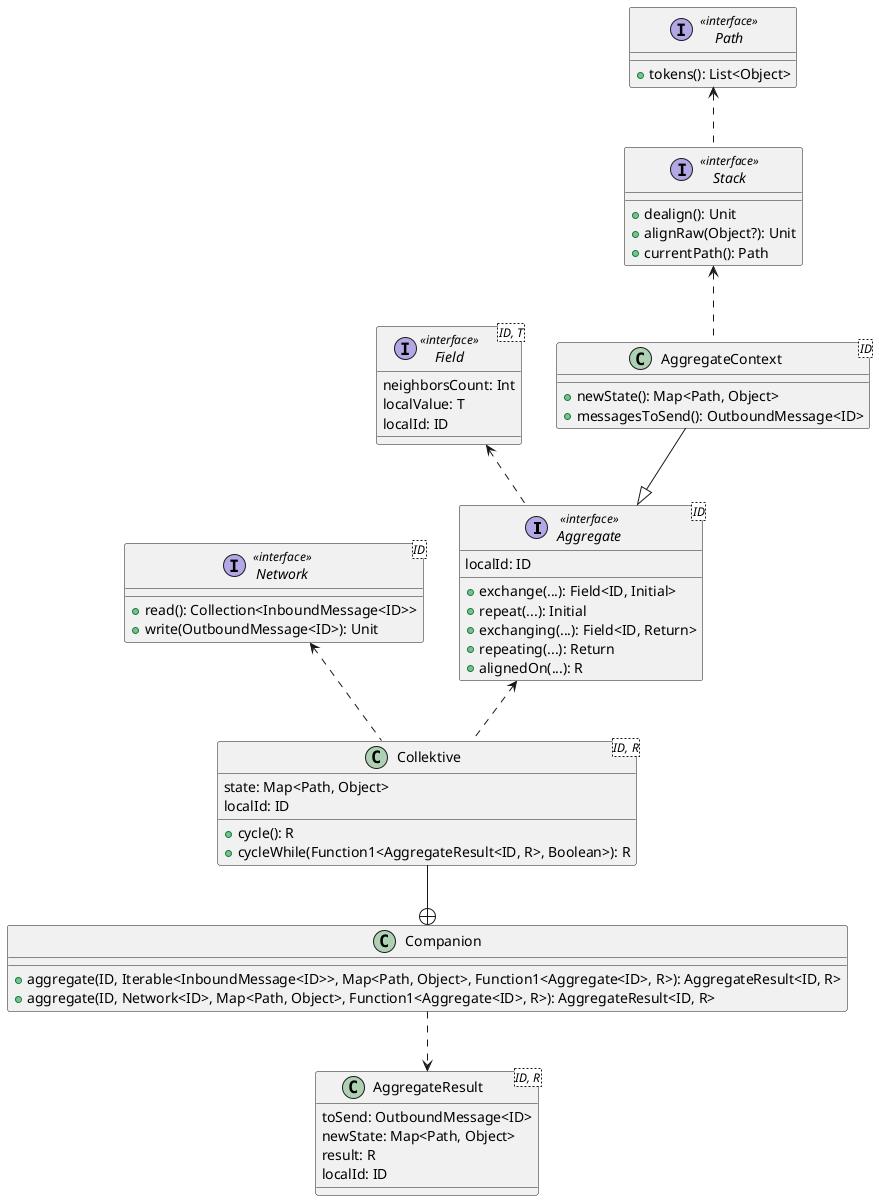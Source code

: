 @startuml

interface Aggregate<ID> << interface >> {
  + exchange(...): Field<ID, Initial>
  + repeat(...): Initial
  + exchanging(...): Field<ID, Return>
  + repeating(...): Return
  + alignedOn(...): R
   localId: ID
}

class AggregateContext<ID> {
  + newState(): Map<Path, Object>
  + messagesToSend(): OutboundMessage<ID>
}

class AggregateResult<ID, R> {
   toSend: OutboundMessage<ID>
   newState: Map<Path, Object>
   result: R
   localId: ID
}

class Collektive<ID, R> {
  + cycle(): R
  + cycleWhile(Function1<AggregateResult<ID, R>, Boolean>): R
   state: Map<Path, Object>
   localId: ID
}

class Companion {
  + aggregate(ID, Iterable<InboundMessage<ID>>, Map<Path, Object>, Function1<Aggregate<ID>, R>): AggregateResult<ID, R>
  + aggregate(ID, Network<ID>, Map<Path, Object>, Function1<Aggregate<ID>, R>): AggregateResult<ID, R>
}

interface Stack << interface >> {
  + dealign(): Unit
  + alignRaw(Object?): Unit
  + currentPath(): Path
}

interface Path << interface >> {
  + tokens(): List<Object>
}

interface Field<ID, T> << interface >> {
   neighborsCount: Int
   localValue: T
   localId: ID
}

interface Network<ID> << interface >> {
  + read(): Collection<InboundMessage<ID>>
  + write(OutboundMessage<ID>): Unit
}

Collektive --+ Companion
AggregateContext --|> Aggregate
Companion ..> AggregateResult
Aggregate .up.> Field
Collektive .up.> Aggregate
Collektive .up.> Network
Stack .up.> Path
AggregateContext .up.> Stack

@enduml